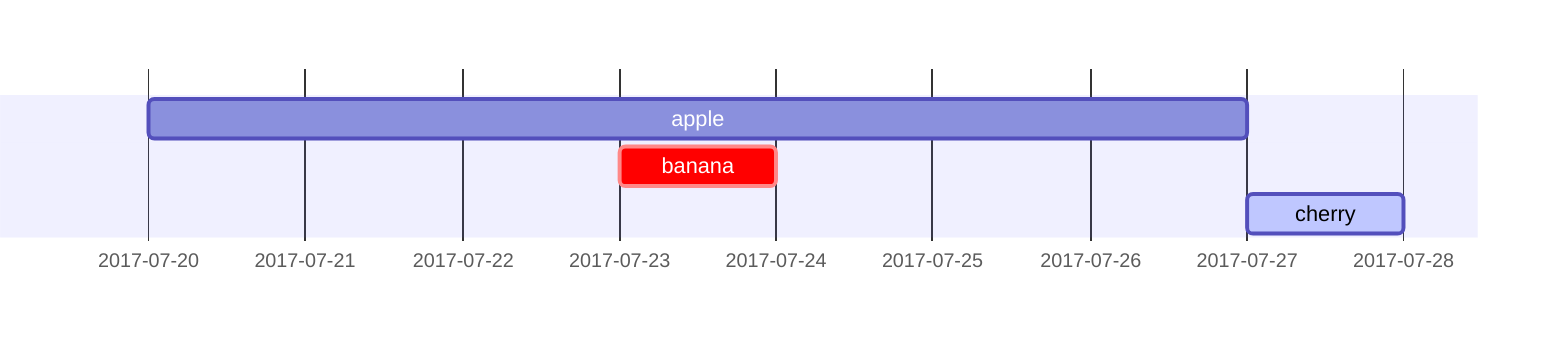 gantt
    apple :a, 2017-07-20, 1w
    banana :crit, b, 2017-07-23, 1d
    cherry :active, c, after b a, 1d